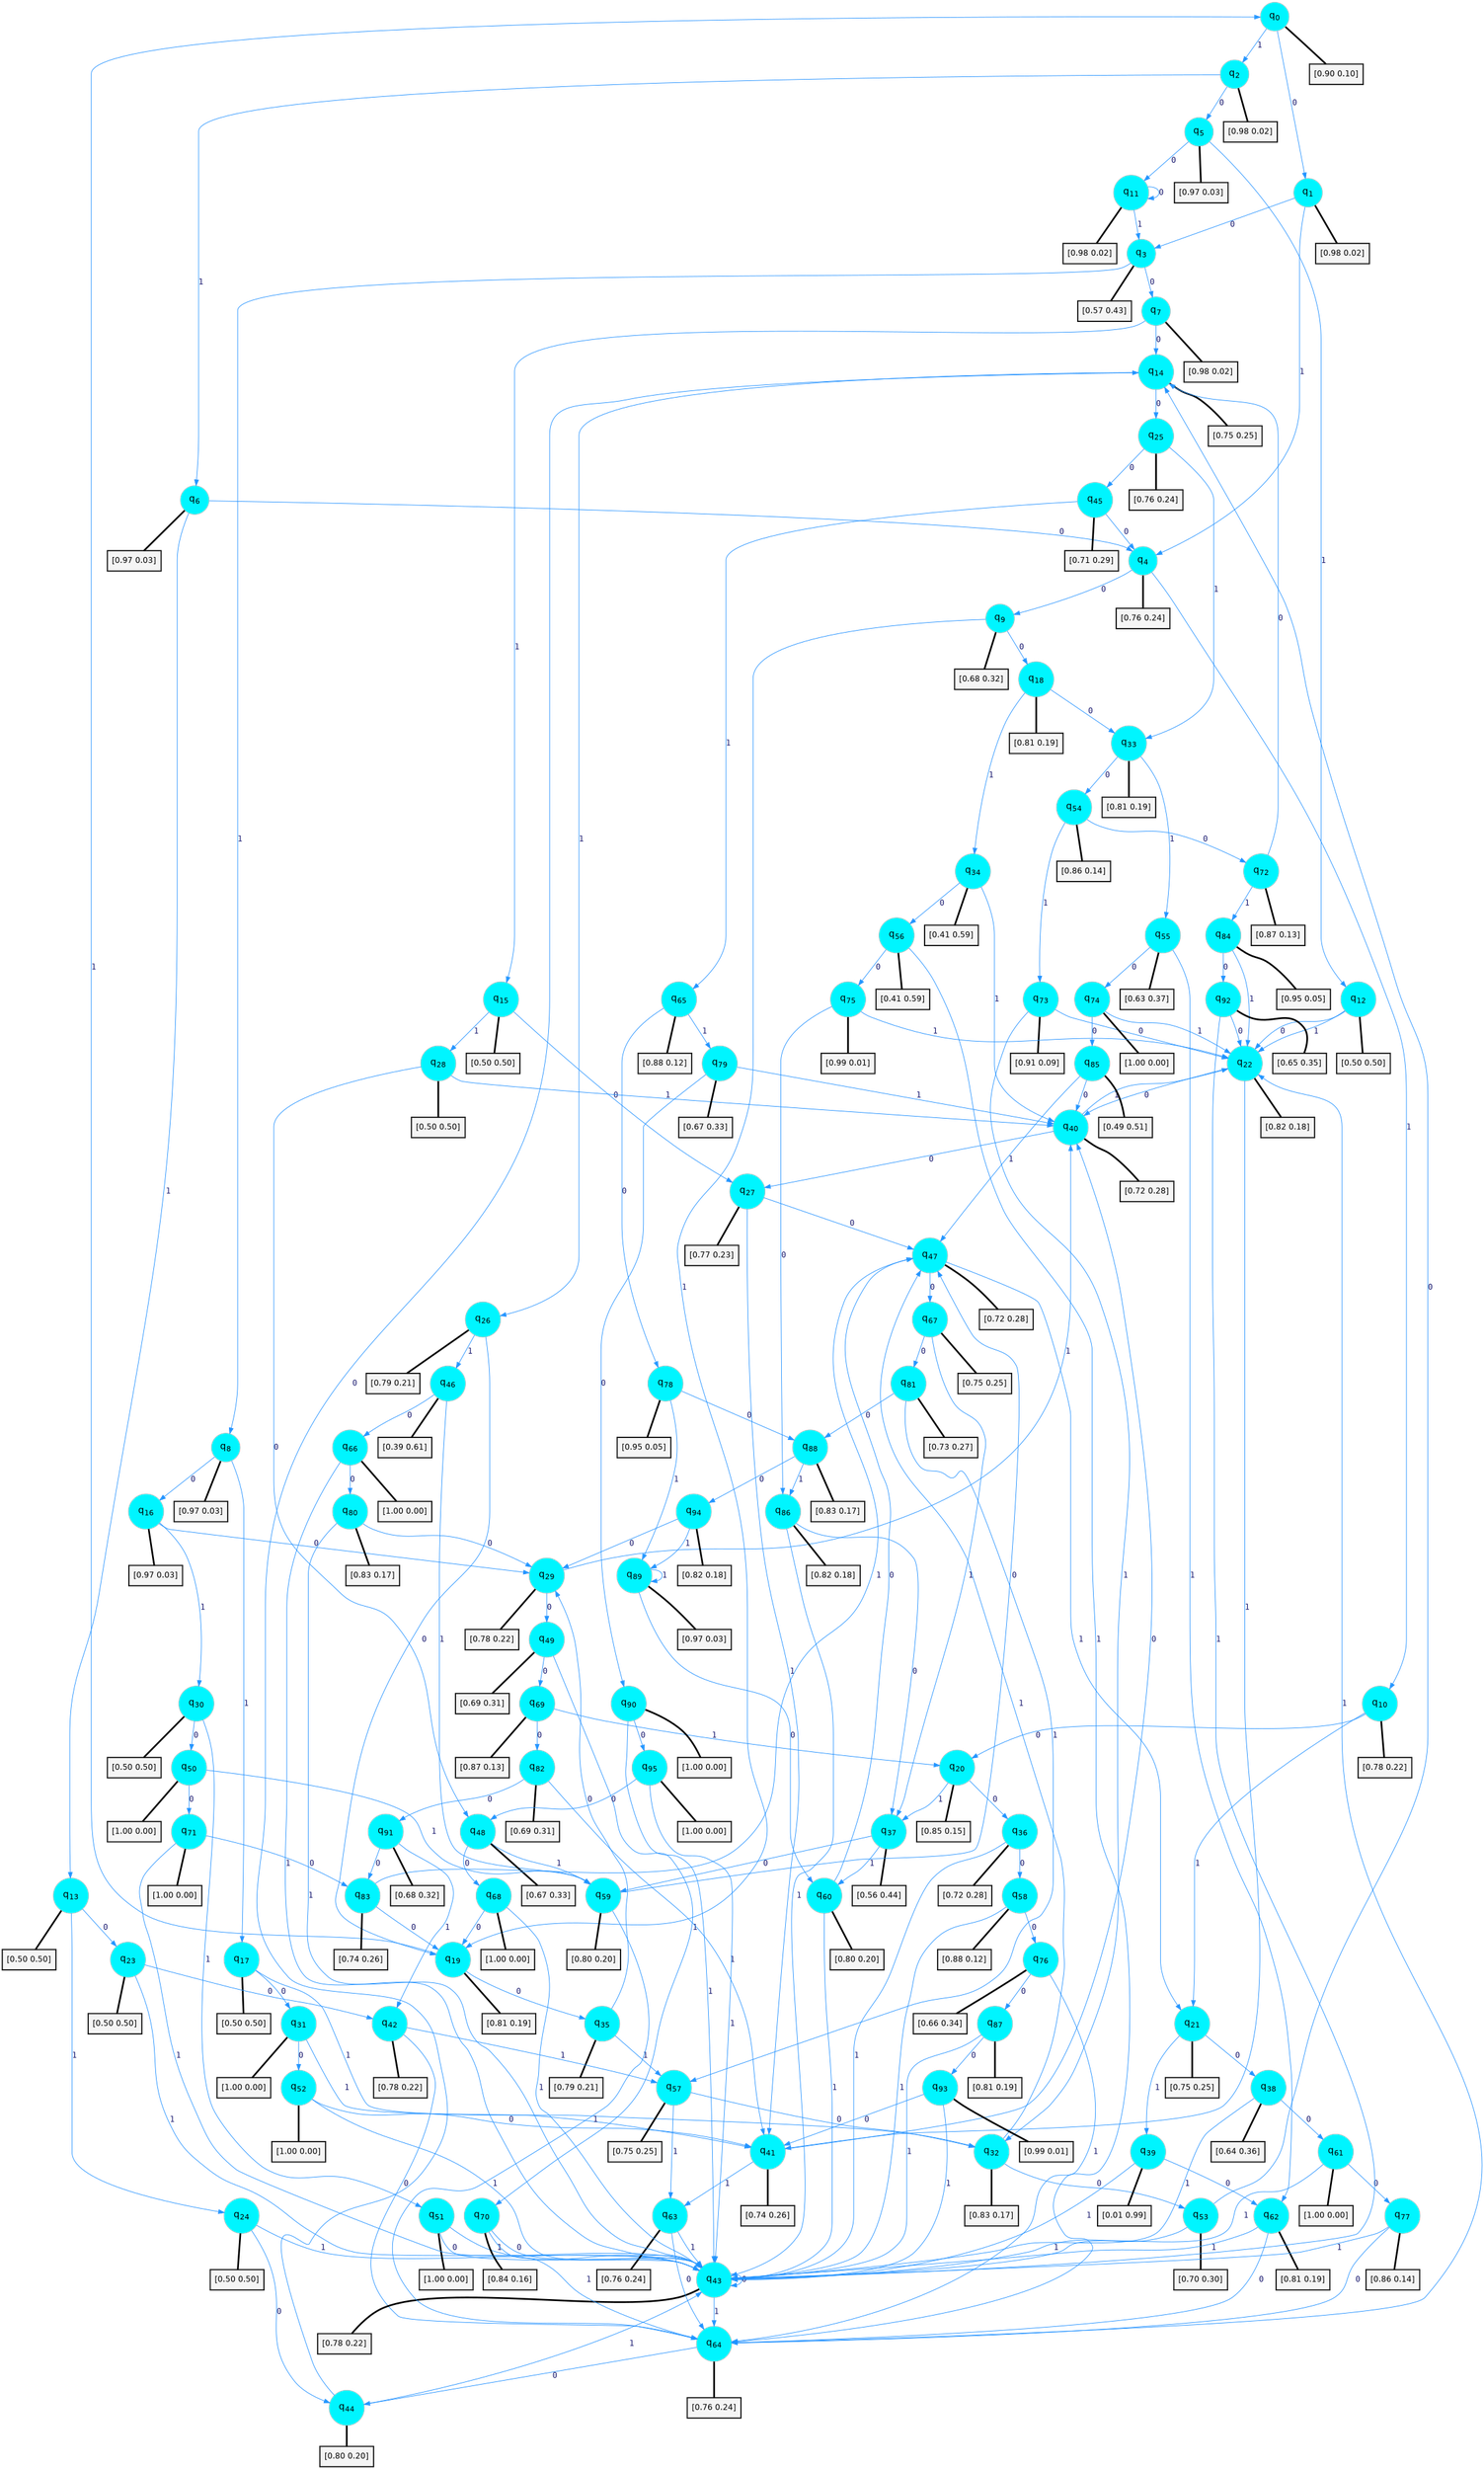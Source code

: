 digraph G {
graph [
bgcolor=transparent, dpi=300, rankdir=TD, size="40,25"];
node [
color=gray, fillcolor=turquoise1, fontcolor=black, fontname=Helvetica, fontsize=16, fontweight=bold, shape=circle, style=filled];
edge [
arrowsize=1, color=dodgerblue1, fontcolor=midnightblue, fontname=courier, fontweight=bold, penwidth=1, style=solid, weight=20];
0[label=<q<SUB>0</SUB>>];
1[label=<q<SUB>1</SUB>>];
2[label=<q<SUB>2</SUB>>];
3[label=<q<SUB>3</SUB>>];
4[label=<q<SUB>4</SUB>>];
5[label=<q<SUB>5</SUB>>];
6[label=<q<SUB>6</SUB>>];
7[label=<q<SUB>7</SUB>>];
8[label=<q<SUB>8</SUB>>];
9[label=<q<SUB>9</SUB>>];
10[label=<q<SUB>10</SUB>>];
11[label=<q<SUB>11</SUB>>];
12[label=<q<SUB>12</SUB>>];
13[label=<q<SUB>13</SUB>>];
14[label=<q<SUB>14</SUB>>];
15[label=<q<SUB>15</SUB>>];
16[label=<q<SUB>16</SUB>>];
17[label=<q<SUB>17</SUB>>];
18[label=<q<SUB>18</SUB>>];
19[label=<q<SUB>19</SUB>>];
20[label=<q<SUB>20</SUB>>];
21[label=<q<SUB>21</SUB>>];
22[label=<q<SUB>22</SUB>>];
23[label=<q<SUB>23</SUB>>];
24[label=<q<SUB>24</SUB>>];
25[label=<q<SUB>25</SUB>>];
26[label=<q<SUB>26</SUB>>];
27[label=<q<SUB>27</SUB>>];
28[label=<q<SUB>28</SUB>>];
29[label=<q<SUB>29</SUB>>];
30[label=<q<SUB>30</SUB>>];
31[label=<q<SUB>31</SUB>>];
32[label=<q<SUB>32</SUB>>];
33[label=<q<SUB>33</SUB>>];
34[label=<q<SUB>34</SUB>>];
35[label=<q<SUB>35</SUB>>];
36[label=<q<SUB>36</SUB>>];
37[label=<q<SUB>37</SUB>>];
38[label=<q<SUB>38</SUB>>];
39[label=<q<SUB>39</SUB>>];
40[label=<q<SUB>40</SUB>>];
41[label=<q<SUB>41</SUB>>];
42[label=<q<SUB>42</SUB>>];
43[label=<q<SUB>43</SUB>>];
44[label=<q<SUB>44</SUB>>];
45[label=<q<SUB>45</SUB>>];
46[label=<q<SUB>46</SUB>>];
47[label=<q<SUB>47</SUB>>];
48[label=<q<SUB>48</SUB>>];
49[label=<q<SUB>49</SUB>>];
50[label=<q<SUB>50</SUB>>];
51[label=<q<SUB>51</SUB>>];
52[label=<q<SUB>52</SUB>>];
53[label=<q<SUB>53</SUB>>];
54[label=<q<SUB>54</SUB>>];
55[label=<q<SUB>55</SUB>>];
56[label=<q<SUB>56</SUB>>];
57[label=<q<SUB>57</SUB>>];
58[label=<q<SUB>58</SUB>>];
59[label=<q<SUB>59</SUB>>];
60[label=<q<SUB>60</SUB>>];
61[label=<q<SUB>61</SUB>>];
62[label=<q<SUB>62</SUB>>];
63[label=<q<SUB>63</SUB>>];
64[label=<q<SUB>64</SUB>>];
65[label=<q<SUB>65</SUB>>];
66[label=<q<SUB>66</SUB>>];
67[label=<q<SUB>67</SUB>>];
68[label=<q<SUB>68</SUB>>];
69[label=<q<SUB>69</SUB>>];
70[label=<q<SUB>70</SUB>>];
71[label=<q<SUB>71</SUB>>];
72[label=<q<SUB>72</SUB>>];
73[label=<q<SUB>73</SUB>>];
74[label=<q<SUB>74</SUB>>];
75[label=<q<SUB>75</SUB>>];
76[label=<q<SUB>76</SUB>>];
77[label=<q<SUB>77</SUB>>];
78[label=<q<SUB>78</SUB>>];
79[label=<q<SUB>79</SUB>>];
80[label=<q<SUB>80</SUB>>];
81[label=<q<SUB>81</SUB>>];
82[label=<q<SUB>82</SUB>>];
83[label=<q<SUB>83</SUB>>];
84[label=<q<SUB>84</SUB>>];
85[label=<q<SUB>85</SUB>>];
86[label=<q<SUB>86</SUB>>];
87[label=<q<SUB>87</SUB>>];
88[label=<q<SUB>88</SUB>>];
89[label=<q<SUB>89</SUB>>];
90[label=<q<SUB>90</SUB>>];
91[label=<q<SUB>91</SUB>>];
92[label=<q<SUB>92</SUB>>];
93[label=<q<SUB>93</SUB>>];
94[label=<q<SUB>94</SUB>>];
95[label=<q<SUB>95</SUB>>];
96[label="[0.90 0.10]", shape=box,fontcolor=black, fontname=Helvetica, fontsize=14, penwidth=2, fillcolor=whitesmoke,color=black];
97[label="[0.98 0.02]", shape=box,fontcolor=black, fontname=Helvetica, fontsize=14, penwidth=2, fillcolor=whitesmoke,color=black];
98[label="[0.98 0.02]", shape=box,fontcolor=black, fontname=Helvetica, fontsize=14, penwidth=2, fillcolor=whitesmoke,color=black];
99[label="[0.57 0.43]", shape=box,fontcolor=black, fontname=Helvetica, fontsize=14, penwidth=2, fillcolor=whitesmoke,color=black];
100[label="[0.76 0.24]", shape=box,fontcolor=black, fontname=Helvetica, fontsize=14, penwidth=2, fillcolor=whitesmoke,color=black];
101[label="[0.97 0.03]", shape=box,fontcolor=black, fontname=Helvetica, fontsize=14, penwidth=2, fillcolor=whitesmoke,color=black];
102[label="[0.97 0.03]", shape=box,fontcolor=black, fontname=Helvetica, fontsize=14, penwidth=2, fillcolor=whitesmoke,color=black];
103[label="[0.98 0.02]", shape=box,fontcolor=black, fontname=Helvetica, fontsize=14, penwidth=2, fillcolor=whitesmoke,color=black];
104[label="[0.97 0.03]", shape=box,fontcolor=black, fontname=Helvetica, fontsize=14, penwidth=2, fillcolor=whitesmoke,color=black];
105[label="[0.68 0.32]", shape=box,fontcolor=black, fontname=Helvetica, fontsize=14, penwidth=2, fillcolor=whitesmoke,color=black];
106[label="[0.78 0.22]", shape=box,fontcolor=black, fontname=Helvetica, fontsize=14, penwidth=2, fillcolor=whitesmoke,color=black];
107[label="[0.98 0.02]", shape=box,fontcolor=black, fontname=Helvetica, fontsize=14, penwidth=2, fillcolor=whitesmoke,color=black];
108[label="[0.50 0.50]", shape=box,fontcolor=black, fontname=Helvetica, fontsize=14, penwidth=2, fillcolor=whitesmoke,color=black];
109[label="[0.50 0.50]", shape=box,fontcolor=black, fontname=Helvetica, fontsize=14, penwidth=2, fillcolor=whitesmoke,color=black];
110[label="[0.75 0.25]", shape=box,fontcolor=black, fontname=Helvetica, fontsize=14, penwidth=2, fillcolor=whitesmoke,color=black];
111[label="[0.50 0.50]", shape=box,fontcolor=black, fontname=Helvetica, fontsize=14, penwidth=2, fillcolor=whitesmoke,color=black];
112[label="[0.97 0.03]", shape=box,fontcolor=black, fontname=Helvetica, fontsize=14, penwidth=2, fillcolor=whitesmoke,color=black];
113[label="[0.50 0.50]", shape=box,fontcolor=black, fontname=Helvetica, fontsize=14, penwidth=2, fillcolor=whitesmoke,color=black];
114[label="[0.81 0.19]", shape=box,fontcolor=black, fontname=Helvetica, fontsize=14, penwidth=2, fillcolor=whitesmoke,color=black];
115[label="[0.81 0.19]", shape=box,fontcolor=black, fontname=Helvetica, fontsize=14, penwidth=2, fillcolor=whitesmoke,color=black];
116[label="[0.85 0.15]", shape=box,fontcolor=black, fontname=Helvetica, fontsize=14, penwidth=2, fillcolor=whitesmoke,color=black];
117[label="[0.75 0.25]", shape=box,fontcolor=black, fontname=Helvetica, fontsize=14, penwidth=2, fillcolor=whitesmoke,color=black];
118[label="[0.82 0.18]", shape=box,fontcolor=black, fontname=Helvetica, fontsize=14, penwidth=2, fillcolor=whitesmoke,color=black];
119[label="[0.50 0.50]", shape=box,fontcolor=black, fontname=Helvetica, fontsize=14, penwidth=2, fillcolor=whitesmoke,color=black];
120[label="[0.50 0.50]", shape=box,fontcolor=black, fontname=Helvetica, fontsize=14, penwidth=2, fillcolor=whitesmoke,color=black];
121[label="[0.76 0.24]", shape=box,fontcolor=black, fontname=Helvetica, fontsize=14, penwidth=2, fillcolor=whitesmoke,color=black];
122[label="[0.79 0.21]", shape=box,fontcolor=black, fontname=Helvetica, fontsize=14, penwidth=2, fillcolor=whitesmoke,color=black];
123[label="[0.77 0.23]", shape=box,fontcolor=black, fontname=Helvetica, fontsize=14, penwidth=2, fillcolor=whitesmoke,color=black];
124[label="[0.50 0.50]", shape=box,fontcolor=black, fontname=Helvetica, fontsize=14, penwidth=2, fillcolor=whitesmoke,color=black];
125[label="[0.78 0.22]", shape=box,fontcolor=black, fontname=Helvetica, fontsize=14, penwidth=2, fillcolor=whitesmoke,color=black];
126[label="[0.50 0.50]", shape=box,fontcolor=black, fontname=Helvetica, fontsize=14, penwidth=2, fillcolor=whitesmoke,color=black];
127[label="[1.00 0.00]", shape=box,fontcolor=black, fontname=Helvetica, fontsize=14, penwidth=2, fillcolor=whitesmoke,color=black];
128[label="[0.83 0.17]", shape=box,fontcolor=black, fontname=Helvetica, fontsize=14, penwidth=2, fillcolor=whitesmoke,color=black];
129[label="[0.81 0.19]", shape=box,fontcolor=black, fontname=Helvetica, fontsize=14, penwidth=2, fillcolor=whitesmoke,color=black];
130[label="[0.41 0.59]", shape=box,fontcolor=black, fontname=Helvetica, fontsize=14, penwidth=2, fillcolor=whitesmoke,color=black];
131[label="[0.79 0.21]", shape=box,fontcolor=black, fontname=Helvetica, fontsize=14, penwidth=2, fillcolor=whitesmoke,color=black];
132[label="[0.72 0.28]", shape=box,fontcolor=black, fontname=Helvetica, fontsize=14, penwidth=2, fillcolor=whitesmoke,color=black];
133[label="[0.56 0.44]", shape=box,fontcolor=black, fontname=Helvetica, fontsize=14, penwidth=2, fillcolor=whitesmoke,color=black];
134[label="[0.64 0.36]", shape=box,fontcolor=black, fontname=Helvetica, fontsize=14, penwidth=2, fillcolor=whitesmoke,color=black];
135[label="[0.01 0.99]", shape=box,fontcolor=black, fontname=Helvetica, fontsize=14, penwidth=2, fillcolor=whitesmoke,color=black];
136[label="[0.72 0.28]", shape=box,fontcolor=black, fontname=Helvetica, fontsize=14, penwidth=2, fillcolor=whitesmoke,color=black];
137[label="[0.74 0.26]", shape=box,fontcolor=black, fontname=Helvetica, fontsize=14, penwidth=2, fillcolor=whitesmoke,color=black];
138[label="[0.78 0.22]", shape=box,fontcolor=black, fontname=Helvetica, fontsize=14, penwidth=2, fillcolor=whitesmoke,color=black];
139[label="[0.78 0.22]", shape=box,fontcolor=black, fontname=Helvetica, fontsize=14, penwidth=2, fillcolor=whitesmoke,color=black];
140[label="[0.80 0.20]", shape=box,fontcolor=black, fontname=Helvetica, fontsize=14, penwidth=2, fillcolor=whitesmoke,color=black];
141[label="[0.71 0.29]", shape=box,fontcolor=black, fontname=Helvetica, fontsize=14, penwidth=2, fillcolor=whitesmoke,color=black];
142[label="[0.39 0.61]", shape=box,fontcolor=black, fontname=Helvetica, fontsize=14, penwidth=2, fillcolor=whitesmoke,color=black];
143[label="[0.72 0.28]", shape=box,fontcolor=black, fontname=Helvetica, fontsize=14, penwidth=2, fillcolor=whitesmoke,color=black];
144[label="[0.67 0.33]", shape=box,fontcolor=black, fontname=Helvetica, fontsize=14, penwidth=2, fillcolor=whitesmoke,color=black];
145[label="[0.69 0.31]", shape=box,fontcolor=black, fontname=Helvetica, fontsize=14, penwidth=2, fillcolor=whitesmoke,color=black];
146[label="[1.00 0.00]", shape=box,fontcolor=black, fontname=Helvetica, fontsize=14, penwidth=2, fillcolor=whitesmoke,color=black];
147[label="[1.00 0.00]", shape=box,fontcolor=black, fontname=Helvetica, fontsize=14, penwidth=2, fillcolor=whitesmoke,color=black];
148[label="[1.00 0.00]", shape=box,fontcolor=black, fontname=Helvetica, fontsize=14, penwidth=2, fillcolor=whitesmoke,color=black];
149[label="[0.70 0.30]", shape=box,fontcolor=black, fontname=Helvetica, fontsize=14, penwidth=2, fillcolor=whitesmoke,color=black];
150[label="[0.86 0.14]", shape=box,fontcolor=black, fontname=Helvetica, fontsize=14, penwidth=2, fillcolor=whitesmoke,color=black];
151[label="[0.63 0.37]", shape=box,fontcolor=black, fontname=Helvetica, fontsize=14, penwidth=2, fillcolor=whitesmoke,color=black];
152[label="[0.41 0.59]", shape=box,fontcolor=black, fontname=Helvetica, fontsize=14, penwidth=2, fillcolor=whitesmoke,color=black];
153[label="[0.75 0.25]", shape=box,fontcolor=black, fontname=Helvetica, fontsize=14, penwidth=2, fillcolor=whitesmoke,color=black];
154[label="[0.88 0.12]", shape=box,fontcolor=black, fontname=Helvetica, fontsize=14, penwidth=2, fillcolor=whitesmoke,color=black];
155[label="[0.80 0.20]", shape=box,fontcolor=black, fontname=Helvetica, fontsize=14, penwidth=2, fillcolor=whitesmoke,color=black];
156[label="[0.80 0.20]", shape=box,fontcolor=black, fontname=Helvetica, fontsize=14, penwidth=2, fillcolor=whitesmoke,color=black];
157[label="[1.00 0.00]", shape=box,fontcolor=black, fontname=Helvetica, fontsize=14, penwidth=2, fillcolor=whitesmoke,color=black];
158[label="[0.81 0.19]", shape=box,fontcolor=black, fontname=Helvetica, fontsize=14, penwidth=2, fillcolor=whitesmoke,color=black];
159[label="[0.76 0.24]", shape=box,fontcolor=black, fontname=Helvetica, fontsize=14, penwidth=2, fillcolor=whitesmoke,color=black];
160[label="[0.76 0.24]", shape=box,fontcolor=black, fontname=Helvetica, fontsize=14, penwidth=2, fillcolor=whitesmoke,color=black];
161[label="[0.88 0.12]", shape=box,fontcolor=black, fontname=Helvetica, fontsize=14, penwidth=2, fillcolor=whitesmoke,color=black];
162[label="[1.00 0.00]", shape=box,fontcolor=black, fontname=Helvetica, fontsize=14, penwidth=2, fillcolor=whitesmoke,color=black];
163[label="[0.75 0.25]", shape=box,fontcolor=black, fontname=Helvetica, fontsize=14, penwidth=2, fillcolor=whitesmoke,color=black];
164[label="[1.00 0.00]", shape=box,fontcolor=black, fontname=Helvetica, fontsize=14, penwidth=2, fillcolor=whitesmoke,color=black];
165[label="[0.87 0.13]", shape=box,fontcolor=black, fontname=Helvetica, fontsize=14, penwidth=2, fillcolor=whitesmoke,color=black];
166[label="[0.84 0.16]", shape=box,fontcolor=black, fontname=Helvetica, fontsize=14, penwidth=2, fillcolor=whitesmoke,color=black];
167[label="[1.00 0.00]", shape=box,fontcolor=black, fontname=Helvetica, fontsize=14, penwidth=2, fillcolor=whitesmoke,color=black];
168[label="[0.87 0.13]", shape=box,fontcolor=black, fontname=Helvetica, fontsize=14, penwidth=2, fillcolor=whitesmoke,color=black];
169[label="[0.91 0.09]", shape=box,fontcolor=black, fontname=Helvetica, fontsize=14, penwidth=2, fillcolor=whitesmoke,color=black];
170[label="[1.00 0.00]", shape=box,fontcolor=black, fontname=Helvetica, fontsize=14, penwidth=2, fillcolor=whitesmoke,color=black];
171[label="[0.99 0.01]", shape=box,fontcolor=black, fontname=Helvetica, fontsize=14, penwidth=2, fillcolor=whitesmoke,color=black];
172[label="[0.66 0.34]", shape=box,fontcolor=black, fontname=Helvetica, fontsize=14, penwidth=2, fillcolor=whitesmoke,color=black];
173[label="[0.86 0.14]", shape=box,fontcolor=black, fontname=Helvetica, fontsize=14, penwidth=2, fillcolor=whitesmoke,color=black];
174[label="[0.95 0.05]", shape=box,fontcolor=black, fontname=Helvetica, fontsize=14, penwidth=2, fillcolor=whitesmoke,color=black];
175[label="[0.67 0.33]", shape=box,fontcolor=black, fontname=Helvetica, fontsize=14, penwidth=2, fillcolor=whitesmoke,color=black];
176[label="[0.83 0.17]", shape=box,fontcolor=black, fontname=Helvetica, fontsize=14, penwidth=2, fillcolor=whitesmoke,color=black];
177[label="[0.73 0.27]", shape=box,fontcolor=black, fontname=Helvetica, fontsize=14, penwidth=2, fillcolor=whitesmoke,color=black];
178[label="[0.69 0.31]", shape=box,fontcolor=black, fontname=Helvetica, fontsize=14, penwidth=2, fillcolor=whitesmoke,color=black];
179[label="[0.74 0.26]", shape=box,fontcolor=black, fontname=Helvetica, fontsize=14, penwidth=2, fillcolor=whitesmoke,color=black];
180[label="[0.95 0.05]", shape=box,fontcolor=black, fontname=Helvetica, fontsize=14, penwidth=2, fillcolor=whitesmoke,color=black];
181[label="[0.49 0.51]", shape=box,fontcolor=black, fontname=Helvetica, fontsize=14, penwidth=2, fillcolor=whitesmoke,color=black];
182[label="[0.82 0.18]", shape=box,fontcolor=black, fontname=Helvetica, fontsize=14, penwidth=2, fillcolor=whitesmoke,color=black];
183[label="[0.81 0.19]", shape=box,fontcolor=black, fontname=Helvetica, fontsize=14, penwidth=2, fillcolor=whitesmoke,color=black];
184[label="[0.83 0.17]", shape=box,fontcolor=black, fontname=Helvetica, fontsize=14, penwidth=2, fillcolor=whitesmoke,color=black];
185[label="[0.97 0.03]", shape=box,fontcolor=black, fontname=Helvetica, fontsize=14, penwidth=2, fillcolor=whitesmoke,color=black];
186[label="[1.00 0.00]", shape=box,fontcolor=black, fontname=Helvetica, fontsize=14, penwidth=2, fillcolor=whitesmoke,color=black];
187[label="[0.68 0.32]", shape=box,fontcolor=black, fontname=Helvetica, fontsize=14, penwidth=2, fillcolor=whitesmoke,color=black];
188[label="[0.65 0.35]", shape=box,fontcolor=black, fontname=Helvetica, fontsize=14, penwidth=2, fillcolor=whitesmoke,color=black];
189[label="[0.99 0.01]", shape=box,fontcolor=black, fontname=Helvetica, fontsize=14, penwidth=2, fillcolor=whitesmoke,color=black];
190[label="[0.82 0.18]", shape=box,fontcolor=black, fontname=Helvetica, fontsize=14, penwidth=2, fillcolor=whitesmoke,color=black];
191[label="[1.00 0.00]", shape=box,fontcolor=black, fontname=Helvetica, fontsize=14, penwidth=2, fillcolor=whitesmoke,color=black];
0->1 [label=0];
0->2 [label=1];
0->96 [arrowhead=none, penwidth=3,color=black];
1->3 [label=0];
1->4 [label=1];
1->97 [arrowhead=none, penwidth=3,color=black];
2->5 [label=0];
2->6 [label=1];
2->98 [arrowhead=none, penwidth=3,color=black];
3->7 [label=0];
3->8 [label=1];
3->99 [arrowhead=none, penwidth=3,color=black];
4->9 [label=0];
4->10 [label=1];
4->100 [arrowhead=none, penwidth=3,color=black];
5->11 [label=0];
5->12 [label=1];
5->101 [arrowhead=none, penwidth=3,color=black];
6->4 [label=0];
6->13 [label=1];
6->102 [arrowhead=none, penwidth=3,color=black];
7->14 [label=0];
7->15 [label=1];
7->103 [arrowhead=none, penwidth=3,color=black];
8->16 [label=0];
8->17 [label=1];
8->104 [arrowhead=none, penwidth=3,color=black];
9->18 [label=0];
9->19 [label=1];
9->105 [arrowhead=none, penwidth=3,color=black];
10->20 [label=0];
10->21 [label=1];
10->106 [arrowhead=none, penwidth=3,color=black];
11->11 [label=0];
11->3 [label=1];
11->107 [arrowhead=none, penwidth=3,color=black];
12->22 [label=0];
12->22 [label=1];
12->108 [arrowhead=none, penwidth=3,color=black];
13->23 [label=0];
13->24 [label=1];
13->109 [arrowhead=none, penwidth=3,color=black];
14->25 [label=0];
14->26 [label=1];
14->110 [arrowhead=none, penwidth=3,color=black];
15->27 [label=0];
15->28 [label=1];
15->111 [arrowhead=none, penwidth=3,color=black];
16->29 [label=0];
16->30 [label=1];
16->112 [arrowhead=none, penwidth=3,color=black];
17->31 [label=0];
17->32 [label=1];
17->113 [arrowhead=none, penwidth=3,color=black];
18->33 [label=0];
18->34 [label=1];
18->114 [arrowhead=none, penwidth=3,color=black];
19->35 [label=0];
19->0 [label=1];
19->115 [arrowhead=none, penwidth=3,color=black];
20->36 [label=0];
20->37 [label=1];
20->116 [arrowhead=none, penwidth=3,color=black];
21->38 [label=0];
21->39 [label=1];
21->117 [arrowhead=none, penwidth=3,color=black];
22->40 [label=0];
22->41 [label=1];
22->118 [arrowhead=none, penwidth=3,color=black];
23->42 [label=0];
23->43 [label=1];
23->119 [arrowhead=none, penwidth=3,color=black];
24->44 [label=0];
24->43 [label=1];
24->120 [arrowhead=none, penwidth=3,color=black];
25->45 [label=0];
25->33 [label=1];
25->121 [arrowhead=none, penwidth=3,color=black];
26->19 [label=0];
26->46 [label=1];
26->122 [arrowhead=none, penwidth=3,color=black];
27->47 [label=0];
27->41 [label=1];
27->123 [arrowhead=none, penwidth=3,color=black];
28->48 [label=0];
28->40 [label=1];
28->124 [arrowhead=none, penwidth=3,color=black];
29->49 [label=0];
29->40 [label=1];
29->125 [arrowhead=none, penwidth=3,color=black];
30->50 [label=0];
30->51 [label=1];
30->126 [arrowhead=none, penwidth=3,color=black];
31->52 [label=0];
31->41 [label=1];
31->127 [arrowhead=none, penwidth=3,color=black];
32->53 [label=0];
32->47 [label=1];
32->128 [arrowhead=none, penwidth=3,color=black];
33->54 [label=0];
33->55 [label=1];
33->129 [arrowhead=none, penwidth=3,color=black];
34->56 [label=0];
34->40 [label=1];
34->130 [arrowhead=none, penwidth=3,color=black];
35->29 [label=0];
35->57 [label=1];
35->131 [arrowhead=none, penwidth=3,color=black];
36->58 [label=0];
36->43 [label=1];
36->132 [arrowhead=none, penwidth=3,color=black];
37->59 [label=0];
37->60 [label=1];
37->133 [arrowhead=none, penwidth=3,color=black];
38->61 [label=0];
38->43 [label=1];
38->134 [arrowhead=none, penwidth=3,color=black];
39->62 [label=0];
39->43 [label=1];
39->135 [arrowhead=none, penwidth=3,color=black];
40->27 [label=0];
40->22 [label=1];
40->136 [arrowhead=none, penwidth=3,color=black];
41->40 [label=0];
41->63 [label=1];
41->137 [arrowhead=none, penwidth=3,color=black];
42->64 [label=0];
42->57 [label=1];
42->138 [arrowhead=none, penwidth=3,color=black];
43->43 [label=0];
43->64 [label=1];
43->139 [arrowhead=none, penwidth=3,color=black];
44->14 [label=0];
44->43 [label=1];
44->140 [arrowhead=none, penwidth=3,color=black];
45->4 [label=0];
45->65 [label=1];
45->141 [arrowhead=none, penwidth=3,color=black];
46->66 [label=0];
46->59 [label=1];
46->142 [arrowhead=none, penwidth=3,color=black];
47->67 [label=0];
47->21 [label=1];
47->143 [arrowhead=none, penwidth=3,color=black];
48->68 [label=0];
48->59 [label=1];
48->144 [arrowhead=none, penwidth=3,color=black];
49->69 [label=0];
49->70 [label=1];
49->145 [arrowhead=none, penwidth=3,color=black];
50->71 [label=0];
50->59 [label=1];
50->146 [arrowhead=none, penwidth=3,color=black];
51->43 [label=0];
51->43 [label=1];
51->147 [arrowhead=none, penwidth=3,color=black];
52->41 [label=0];
52->43 [label=1];
52->148 [arrowhead=none, penwidth=3,color=black];
53->14 [label=0];
53->43 [label=1];
53->149 [arrowhead=none, penwidth=3,color=black];
54->72 [label=0];
54->73 [label=1];
54->150 [arrowhead=none, penwidth=3,color=black];
55->74 [label=0];
55->62 [label=1];
55->151 [arrowhead=none, penwidth=3,color=black];
56->75 [label=0];
56->64 [label=1];
56->152 [arrowhead=none, penwidth=3,color=black];
57->32 [label=0];
57->63 [label=1];
57->153 [arrowhead=none, penwidth=3,color=black];
58->76 [label=0];
58->43 [label=1];
58->154 [arrowhead=none, penwidth=3,color=black];
59->47 [label=0];
59->64 [label=1];
59->155 [arrowhead=none, penwidth=3,color=black];
60->47 [label=0];
60->43 [label=1];
60->156 [arrowhead=none, penwidth=3,color=black];
61->77 [label=0];
61->43 [label=1];
61->157 [arrowhead=none, penwidth=3,color=black];
62->64 [label=0];
62->43 [label=1];
62->158 [arrowhead=none, penwidth=3,color=black];
63->64 [label=0];
63->43 [label=1];
63->159 [arrowhead=none, penwidth=3,color=black];
64->44 [label=0];
64->22 [label=1];
64->160 [arrowhead=none, penwidth=3,color=black];
65->78 [label=0];
65->79 [label=1];
65->161 [arrowhead=none, penwidth=3,color=black];
66->80 [label=0];
66->43 [label=1];
66->162 [arrowhead=none, penwidth=3,color=black];
67->81 [label=0];
67->37 [label=1];
67->163 [arrowhead=none, penwidth=3,color=black];
68->19 [label=0];
68->43 [label=1];
68->164 [arrowhead=none, penwidth=3,color=black];
69->82 [label=0];
69->20 [label=1];
69->165 [arrowhead=none, penwidth=3,color=black];
70->43 [label=0];
70->64 [label=1];
70->166 [arrowhead=none, penwidth=3,color=black];
71->83 [label=0];
71->43 [label=1];
71->167 [arrowhead=none, penwidth=3,color=black];
72->14 [label=0];
72->84 [label=1];
72->168 [arrowhead=none, penwidth=3,color=black];
73->22 [label=0];
73->32 [label=1];
73->169 [arrowhead=none, penwidth=3,color=black];
74->85 [label=0];
74->22 [label=1];
74->170 [arrowhead=none, penwidth=3,color=black];
75->86 [label=0];
75->22 [label=1];
75->171 [arrowhead=none, penwidth=3,color=black];
76->87 [label=0];
76->64 [label=1];
76->172 [arrowhead=none, penwidth=3,color=black];
77->64 [label=0];
77->43 [label=1];
77->173 [arrowhead=none, penwidth=3,color=black];
78->88 [label=0];
78->89 [label=1];
78->174 [arrowhead=none, penwidth=3,color=black];
79->90 [label=0];
79->40 [label=1];
79->175 [arrowhead=none, penwidth=3,color=black];
80->29 [label=0];
80->43 [label=1];
80->176 [arrowhead=none, penwidth=3,color=black];
81->88 [label=0];
81->57 [label=1];
81->177 [arrowhead=none, penwidth=3,color=black];
82->91 [label=0];
82->41 [label=1];
82->178 [arrowhead=none, penwidth=3,color=black];
83->19 [label=0];
83->47 [label=1];
83->179 [arrowhead=none, penwidth=3,color=black];
84->92 [label=0];
84->22 [label=1];
84->180 [arrowhead=none, penwidth=3,color=black];
85->40 [label=0];
85->47 [label=1];
85->181 [arrowhead=none, penwidth=3,color=black];
86->37 [label=0];
86->43 [label=1];
86->182 [arrowhead=none, penwidth=3,color=black];
87->93 [label=0];
87->43 [label=1];
87->183 [arrowhead=none, penwidth=3,color=black];
88->94 [label=0];
88->86 [label=1];
88->184 [arrowhead=none, penwidth=3,color=black];
89->60 [label=0];
89->89 [label=1];
89->185 [arrowhead=none, penwidth=3,color=black];
90->95 [label=0];
90->43 [label=1];
90->186 [arrowhead=none, penwidth=3,color=black];
91->83 [label=0];
91->42 [label=1];
91->187 [arrowhead=none, penwidth=3,color=black];
92->22 [label=0];
92->43 [label=1];
92->188 [arrowhead=none, penwidth=3,color=black];
93->41 [label=0];
93->43 [label=1];
93->189 [arrowhead=none, penwidth=3,color=black];
94->29 [label=0];
94->89 [label=1];
94->190 [arrowhead=none, penwidth=3,color=black];
95->48 [label=0];
95->43 [label=1];
95->191 [arrowhead=none, penwidth=3,color=black];
}
